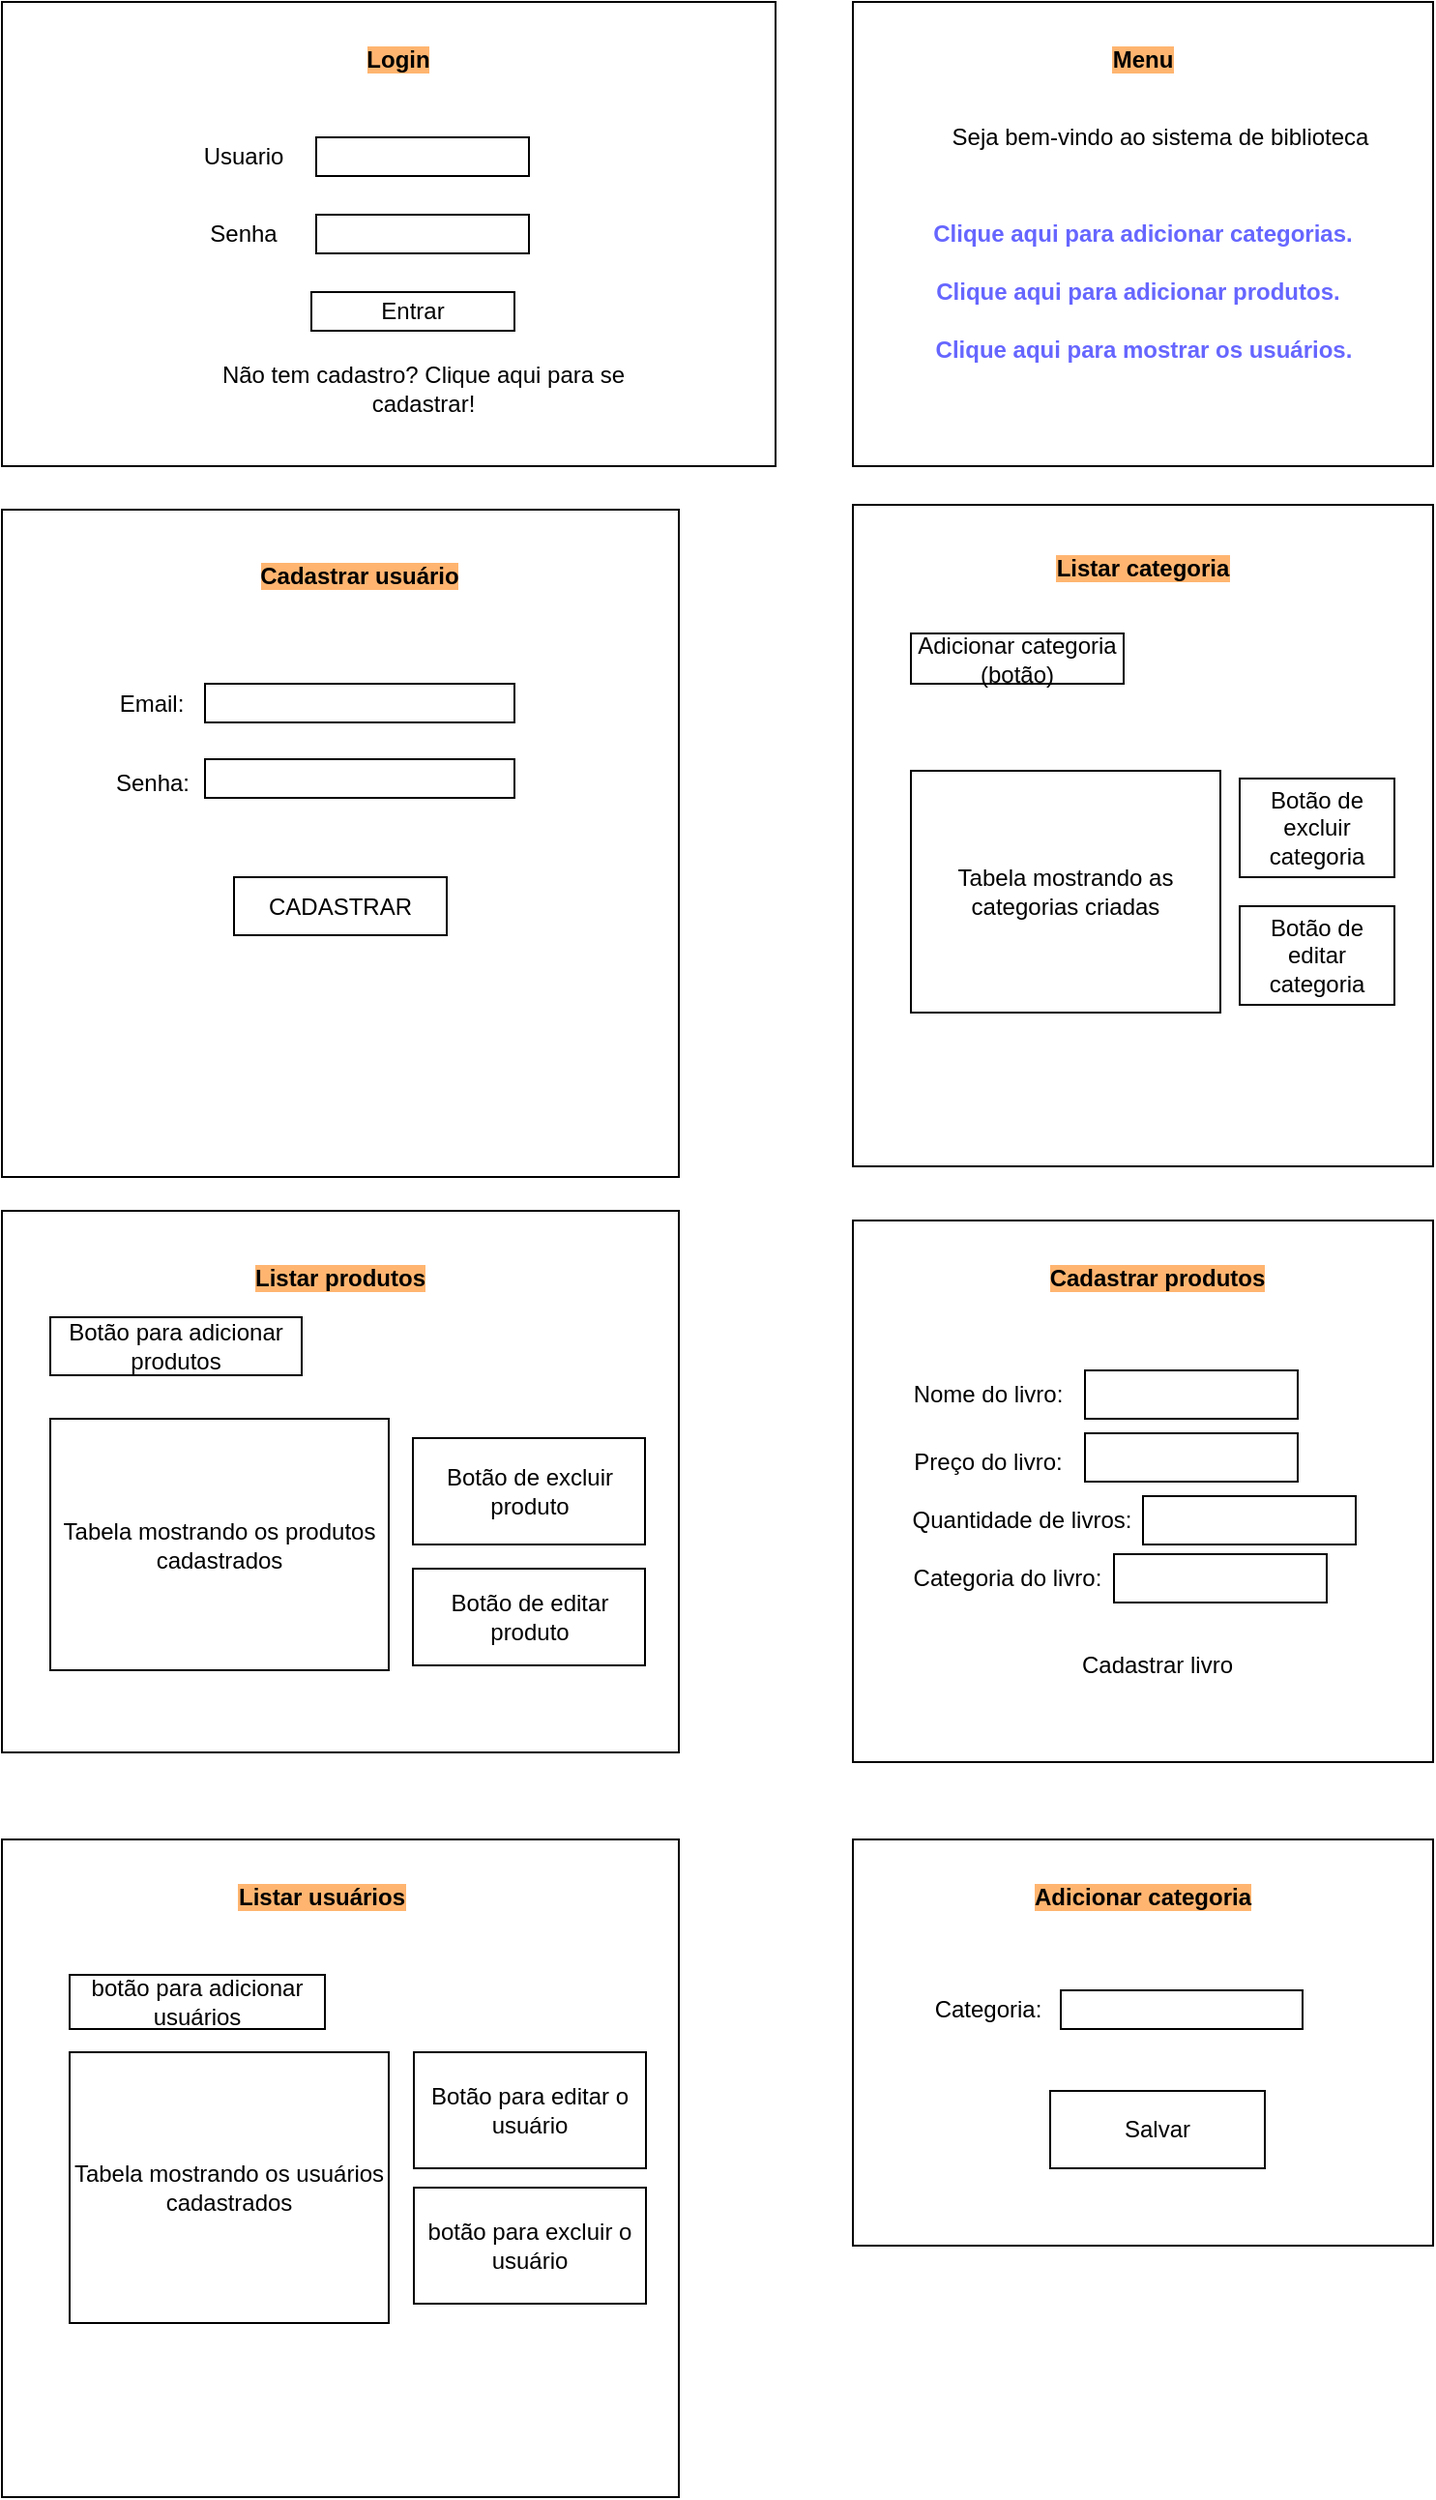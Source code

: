 <mxfile version="12.3.8" type="google" pages="1"><diagram id="WQ-Pz6H1MIz8SCBQZk9v" name="Page-1"><mxGraphModel dx="782" dy="469" grid="1" gridSize="10" guides="1" tooltips="1" connect="1" arrows="1" fold="1" page="1" pageScale="1" pageWidth="1169" pageHeight="1654" math="0" shadow="0"><root><mxCell id="0"/><mxCell id="1" parent="0"/><mxCell id="rxtjf2HZMRlaW15nPZea-1" value="" style="rounded=0;whiteSpace=wrap;html=1;" parent="1" vertex="1"><mxGeometry x="40" y="170" width="400" height="240" as="geometry"/></mxCell><mxCell id="MgSnn6BYxMvVFox0pwqA-1" value="&lt;b style=&quot;background-color: rgb(255 , 181 , 112)&quot;&gt;Login&lt;/b&gt;" style="text;html=1;strokeColor=none;fillColor=none;align=center;verticalAlign=middle;whiteSpace=wrap;rounded=0;" parent="1" vertex="1"><mxGeometry x="205" y="190" width="80" height="20" as="geometry"/></mxCell><mxCell id="MgSnn6BYxMvVFox0pwqA-6" value="Usuario" style="text;html=1;strokeColor=none;fillColor=none;align=center;verticalAlign=middle;whiteSpace=wrap;rounded=0;" parent="1" vertex="1"><mxGeometry x="130" y="240" width="70" height="20" as="geometry"/></mxCell><mxCell id="MgSnn6BYxMvVFox0pwqA-7" value="Senha" style="text;html=1;strokeColor=none;fillColor=none;align=center;verticalAlign=middle;whiteSpace=wrap;rounded=0;" parent="1" vertex="1"><mxGeometry x="135" y="280" width="60" height="20" as="geometry"/></mxCell><mxCell id="MgSnn6BYxMvVFox0pwqA-8" value="" style="rounded=0;whiteSpace=wrap;html=1;" parent="1" vertex="1"><mxGeometry x="202.5" y="240" width="110" height="20" as="geometry"/></mxCell><mxCell id="MgSnn6BYxMvVFox0pwqA-10" value="" style="rounded=0;whiteSpace=wrap;html=1;" parent="1" vertex="1"><mxGeometry x="202.5" y="280" width="110" height="20" as="geometry"/></mxCell><mxCell id="PIua4_Lqy0b1yZDw62sA-1" value="" style="rounded=0;whiteSpace=wrap;html=1;" parent="1" vertex="1"><mxGeometry x="40" y="432.5" width="350" height="345" as="geometry"/></mxCell><mxCell id="MgSnn6BYxMvVFox0pwqA-12" value="Não tem cadastro? Clique aqui para se cadastrar!" style="text;html=1;strokeColor=none;fillColor=none;align=center;verticalAlign=middle;whiteSpace=wrap;rounded=0;" parent="1" vertex="1"><mxGeometry x="137.5" y="350" width="240" height="40" as="geometry"/></mxCell><mxCell id="PIua4_Lqy0b1yZDw62sA-2" value="&lt;span style=&quot;background-color: rgb(255 , 181 , 112)&quot;&gt;&lt;b&gt;Cadastrar usuário&lt;/b&gt;&lt;/span&gt;" style="text;html=1;strokeColor=none;fillColor=none;align=center;verticalAlign=middle;whiteSpace=wrap;rounded=0;" parent="1" vertex="1"><mxGeometry x="160" y="456.5" width="130" height="20" as="geometry"/></mxCell><mxCell id="MgSnn6BYxMvVFox0pwqA-15" value="Entrar" style="rounded=0;whiteSpace=wrap;html=1;" parent="1" vertex="1"><mxGeometry x="200" y="320" width="105" height="20" as="geometry"/></mxCell><mxCell id="PIua4_Lqy0b1yZDw62sA-9" value="Email:" style="text;html=1;strokeColor=none;fillColor=none;align=center;verticalAlign=middle;whiteSpace=wrap;rounded=0;" parent="1" vertex="1"><mxGeometry x="100" y="522.5" width="35" height="20" as="geometry"/></mxCell><mxCell id="PIua4_Lqy0b1yZDw62sA-15" value="" style="rounded=0;whiteSpace=wrap;html=1;" parent="1" vertex="1"><mxGeometry x="145" y="522.5" width="160" height="20" as="geometry"/></mxCell><mxCell id="PIua4_Lqy0b1yZDw62sA-22" value="" style="rounded=0;whiteSpace=wrap;html=1;" parent="1" vertex="1"><mxGeometry x="145" y="561.5" width="160" height="20" as="geometry"/></mxCell><mxCell id="PIua4_Lqy0b1yZDw62sA-26" value="" style="rounded=0;whiteSpace=wrap;html=1;" parent="1" vertex="1"><mxGeometry x="160" y="622.5" width="110" height="30" as="geometry"/></mxCell><mxCell id="PIua4_Lqy0b1yZDw62sA-20" value="Senha:" style="text;html=1;strokeColor=none;fillColor=none;align=center;verticalAlign=middle;whiteSpace=wrap;rounded=0;" parent="1" vertex="1"><mxGeometry x="97.5" y="564" width="40" height="20" as="geometry"/></mxCell><mxCell id="PIua4_Lqy0b1yZDw62sA-24" value="CADASTRAR" style="text;html=1;strokeColor=none;fillColor=none;align=center;verticalAlign=middle;whiteSpace=wrap;rounded=0;" parent="1" vertex="1"><mxGeometry x="195" y="627.5" width="40" height="20" as="geometry"/></mxCell><mxCell id="MgSnn6BYxMvVFox0pwqA-17" value="" style="rounded=0;whiteSpace=wrap;html=1;" parent="1" vertex="1"><mxGeometry x="480" y="430" width="300" height="342" as="geometry"/></mxCell><mxCell id="MgSnn6BYxMvVFox0pwqA-18" value="&lt;span style=&quot;background-color: rgb(255 , 181 , 112)&quot;&gt;&lt;b&gt;Listar categoria&lt;/b&gt;&lt;/span&gt;" style="text;html=1;strokeColor=none;fillColor=none;align=center;verticalAlign=middle;whiteSpace=wrap;rounded=0;" parent="1" vertex="1"><mxGeometry x="565" y="452.5" width="130" height="20" as="geometry"/></mxCell><mxCell id="MgSnn6BYxMvVFox0pwqA-19" value="Adicionar categoria (botão)" style="rounded=0;whiteSpace=wrap;html=1;" parent="1" vertex="1"><mxGeometry x="510" y="496.5" width="110" height="26" as="geometry"/></mxCell><mxCell id="MgSnn6BYxMvVFox0pwqA-20" value="Tabela mostrando as categorias criadas" style="rounded=0;whiteSpace=wrap;html=1;" parent="1" vertex="1"><mxGeometry x="510" y="567.5" width="160" height="125" as="geometry"/></mxCell><mxCell id="MgSnn6BYxMvVFox0pwqA-22" value="Botão de excluir categoria" style="rounded=0;whiteSpace=wrap;html=1;" parent="1" vertex="1"><mxGeometry x="680" y="571.5" width="80" height="51" as="geometry"/></mxCell><mxCell id="MgSnn6BYxMvVFox0pwqA-23" value="Botão de editar categoria" style="rounded=0;whiteSpace=wrap;html=1;" parent="1" vertex="1"><mxGeometry x="680" y="637.5" width="80" height="51" as="geometry"/></mxCell><mxCell id="MgSnn6BYxMvVFox0pwqA-27" value="" style="rounded=0;whiteSpace=wrap;html=1;" parent="1" vertex="1"><mxGeometry x="40" y="795" width="350" height="280" as="geometry"/></mxCell><mxCell id="MgSnn6BYxMvVFox0pwqA-28" value="&lt;span style=&quot;background-color: rgb(255 , 181 , 112)&quot;&gt;&lt;b&gt;Listar produtos&lt;/b&gt;&lt;/span&gt;" style="text;html=1;strokeColor=none;fillColor=none;align=center;verticalAlign=middle;whiteSpace=wrap;rounded=0;" parent="1" vertex="1"><mxGeometry x="145" y="820" width="140" height="20" as="geometry"/></mxCell><mxCell id="MgSnn6BYxMvVFox0pwqA-29" value="Botão para adicionar produtos" style="rounded=0;whiteSpace=wrap;html=1;" parent="1" vertex="1"><mxGeometry x="65" y="850" width="130" height="30" as="geometry"/></mxCell><mxCell id="MgSnn6BYxMvVFox0pwqA-30" value="Tabela mostrando os produtos cadastrados" style="rounded=0;whiteSpace=wrap;html=1;" parent="1" vertex="1"><mxGeometry x="65" y="902.5" width="175" height="130" as="geometry"/></mxCell><mxCell id="MgSnn6BYxMvVFox0pwqA-34" value="Botão de excluir produto" style="rounded=0;whiteSpace=wrap;html=1;" parent="1" vertex="1"><mxGeometry x="252.5" y="912.5" width="120" height="55" as="geometry"/></mxCell><mxCell id="MgSnn6BYxMvVFox0pwqA-35" value="Botão de editar produto" style="rounded=0;whiteSpace=wrap;html=1;" parent="1" vertex="1"><mxGeometry x="252.5" y="980" width="120" height="50" as="geometry"/></mxCell><mxCell id="MgSnn6BYxMvVFox0pwqA-36" value="&lt;span style=&quot;color: rgba(0 , 0 , 0 , 0) ; font-family: monospace ; font-size: 0px&quot;&gt;%3CmxGraphModel%3E%3Croot%3E%3CmxCell%20id%3D%220%22%2F%3E%3CmxCell%20id%3D%221%22%20parent%3D%220%22%2F%3E%3CmxCell%20id%3D%222%22%20value%3D%22Nome%3A%22%20style%3D%22text%3Bhtml%3D1%3BstrokeColor%3Dnone%3BfillColor%3Dnone%3Balign%3Dcenter%3BverticalAlign%3Dmiddle%3BwhiteSpace%3Dwrap%3Brounded%3D0%3B%22%20vertex%3D%221%22%20parent%3D%221%22%3E%3CmxGeometry%20x%3D%22120%22%20y%3D%22492.5%22%20width%3D%2250%22%20height%3D%2220%22%20as%3D%22geometry%22%2F%3E%3C%2FmxCell%3E%3C%2Froot%3E%3C%2FmxGraphModel%3E&lt;/span&gt;&lt;span style=&quot;color: rgba(0 , 0 , 0 , 0) ; font-family: monospace ; font-size: 0px ; white-space: nowrap&quot;&gt;%3CmxGraphModel%3E%3Croot%3E%3CmxCell%20id%3D%220%22%2F%3E%3CmxCell%20id%3D%221%22%20parent%3D%220%22%2F%3E%3CmxCell%20id%3D%222%22%20value%3D%22Nome%3A%22%20style%3D%22text%3Bhtml%3D1%3BstrokeColor%3Dnone%3BfillColor%3Dnone%3Balign%3Dcenter%3BverticalAlign%3Dmiddle%3BwhiteSpace%3Dwrap%3Brounded%3D0%3B%22%20vertex%3D%221%22%20parent%3D%221%22%3E%3CmxGeometry%20x%3D%22120%22%20y%3D%22492.5%22%20width%3D%2250%22%20height%3D%2220%22%20as%3D%22geometry%22%2F%3E%3C%2FmxCell%3E%3C%2Froot%3E%3C%2FmxGraphModel%3E&lt;/span&gt;&lt;span style=&quot;color: rgba(0 , 0 , 0 , 0) ; font-family: monospace ; font-size: 0px ; white-space: nowrap&quot;&gt;%3CmxGraphModel%3E%3Croot%3E%3CmxCell%20id%3D%220%22%2F%3E%3CmxCell%20id%3D%221%22%20parent%3D%220%22%2F%3E%3CmxCell%20id%3D%222%22%20value%3D%22Nome%3A%22%20style%3D%22text%3Bhtml%3D1%3BstrokeColor%3Dnone%3BfillColor%3Dnone%3Balign%3Dcenter%3BverticalAlign%3Dmiddle%3BwhiteSpace%3Dwrap%3Brounded%3D0%3B%22%20vertex%3D%221%22%20parent%3D%221%22%3E%3CmxGeometry%20x%3D%22120%22%20y%3D%22492.5%22%20width%3D%2250%22%20height%3D%2220%22%20as%3D%22geometry%22%2F%3E%3C%2FmxCell%3E%3C%2Froot%3E%3C%2FmxGraphMode&lt;/span&gt;" style="rounded=0;whiteSpace=wrap;html=1;" parent="1" vertex="1"><mxGeometry x="480" y="800" width="300" height="280" as="geometry"/></mxCell><mxCell id="MgSnn6BYxMvVFox0pwqA-37" value="&lt;b style=&quot;background-color: rgb(255 , 181 , 112)&quot;&gt;Cadastrar produtos&lt;/b&gt;" style="text;html=1;strokeColor=none;fillColor=none;align=center;verticalAlign=middle;whiteSpace=wrap;rounded=0;" parent="1" vertex="1"><mxGeometry x="565" y="820" width="145" height="20" as="geometry"/></mxCell><mxCell id="MgSnn6BYxMvVFox0pwqA-38" value="Nome do livro:" style="text;html=1;strokeColor=none;fillColor=none;align=center;verticalAlign=middle;whiteSpace=wrap;rounded=0;" parent="1" vertex="1"><mxGeometry x="500" y="880" width="100" height="20" as="geometry"/></mxCell><mxCell id="MgSnn6BYxMvVFox0pwqA-39" value="Preço do livro:" style="text;html=1;strokeColor=none;fillColor=none;align=center;verticalAlign=middle;whiteSpace=wrap;rounded=0;" parent="1" vertex="1"><mxGeometry x="500" y="915" width="100" height="20" as="geometry"/></mxCell><mxCell id="MgSnn6BYxMvVFox0pwqA-41" value="Quantidade de livros:" style="text;html=1;strokeColor=none;fillColor=none;align=center;verticalAlign=middle;whiteSpace=wrap;rounded=0;" parent="1" vertex="1"><mxGeometry x="505" y="945" width="125" height="20" as="geometry"/></mxCell><mxCell id="MgSnn6BYxMvVFox0pwqA-44" value="Categoria do livro:" style="text;html=1;strokeColor=none;fillColor=none;align=center;verticalAlign=middle;whiteSpace=wrap;rounded=0;" parent="1" vertex="1"><mxGeometry x="505" y="975" width="110" height="20" as="geometry"/></mxCell><mxCell id="MgSnn6BYxMvVFox0pwqA-46" value="" style="rounded=0;whiteSpace=wrap;html=1;" parent="1" vertex="1"><mxGeometry x="600" y="877.5" width="110" height="25" as="geometry"/></mxCell><mxCell id="MgSnn6BYxMvVFox0pwqA-47" value="" style="rounded=0;whiteSpace=wrap;html=1;" parent="1" vertex="1"><mxGeometry x="600" y="910" width="110" height="25" as="geometry"/></mxCell><mxCell id="MgSnn6BYxMvVFox0pwqA-49" value="" style="rounded=0;whiteSpace=wrap;html=1;" parent="1" vertex="1"><mxGeometry x="630" y="942.5" width="110" height="25" as="geometry"/></mxCell><mxCell id="MgSnn6BYxMvVFox0pwqA-51" value="" style="rounded=0;whiteSpace=wrap;html=1;" parent="1" vertex="1"><mxGeometry x="615" y="972.5" width="110" height="25" as="geometry"/></mxCell><mxCell id="MgSnn6BYxMvVFox0pwqA-55" value="Cadastrar livro" style="text;html=1;strokeColor=none;fillColor=none;align=center;verticalAlign=middle;whiteSpace=wrap;rounded=0;" parent="1" vertex="1"><mxGeometry x="590" y="1020" width="95" height="20" as="geometry"/></mxCell><mxCell id="4Wjez9lN2CjSZgnJ8R3M-1" value="" style="rounded=0;whiteSpace=wrap;html=1;" vertex="1" parent="1"><mxGeometry x="480" y="170" width="300" height="240" as="geometry"/></mxCell><mxCell id="4Wjez9lN2CjSZgnJ8R3M-2" value="&lt;b style=&quot;background-color: rgb(255 , 181 , 112)&quot;&gt;Menu&lt;/b&gt;" style="text;html=1;strokeColor=none;fillColor=none;align=center;verticalAlign=middle;whiteSpace=wrap;rounded=0;" vertex="1" parent="1"><mxGeometry x="610" y="190" width="40" height="20" as="geometry"/></mxCell><mxCell id="4Wjez9lN2CjSZgnJ8R3M-4" value="Seja bem-vindo ao sistema de biblioteca" style="text;html=1;strokeColor=none;fillColor=none;align=center;verticalAlign=middle;whiteSpace=wrap;rounded=0;" vertex="1" parent="1"><mxGeometry x="528" y="230" width="222" height="20" as="geometry"/></mxCell><mxCell id="4Wjez9lN2CjSZgnJ8R3M-5" value="&lt;b&gt;&lt;font color=&quot;#6666ff&quot;&gt;Clique aqui para adicionar categorias.&lt;/font&gt;&lt;/b&gt;" style="text;html=1;strokeColor=none;fillColor=none;align=center;verticalAlign=middle;whiteSpace=wrap;rounded=0;" vertex="1" parent="1"><mxGeometry x="520" y="280" width="220" height="20" as="geometry"/></mxCell><mxCell id="4Wjez9lN2CjSZgnJ8R3M-6" value="&lt;font color=&quot;#6666ff&quot;&gt;&lt;b&gt;Clique aqui para adicionar produtos.&lt;/b&gt;&lt;/font&gt;" style="text;html=1;strokeColor=none;fillColor=none;align=center;verticalAlign=middle;whiteSpace=wrap;rounded=0;" vertex="1" parent="1"><mxGeometry x="520" y="310" width="215" height="20" as="geometry"/></mxCell><mxCell id="4Wjez9lN2CjSZgnJ8R3M-7" value="&lt;b&gt;&lt;font color=&quot;#6666ff&quot;&gt;Clique aqui para mostrar os usuários.&lt;/font&gt;&lt;/b&gt;" style="text;html=1;strokeColor=none;fillColor=none;align=center;verticalAlign=middle;whiteSpace=wrap;rounded=0;" vertex="1" parent="1"><mxGeometry x="517.5" y="340" width="225" height="20" as="geometry"/></mxCell><mxCell id="4Wjez9lN2CjSZgnJ8R3M-14" value="" style="rounded=0;whiteSpace=wrap;html=1;" vertex="1" parent="1"><mxGeometry x="40" y="1120" width="350" height="340" as="geometry"/></mxCell><mxCell id="4Wjez9lN2CjSZgnJ8R3M-15" value="&lt;b style=&quot;background-color: rgb(255 , 181 , 112)&quot;&gt;Listar usuários&lt;/b&gt;" style="text;html=1;strokeColor=none;fillColor=none;align=center;verticalAlign=middle;whiteSpace=wrap;rounded=0;" vertex="1" parent="1"><mxGeometry x="152.5" y="1140" width="105" height="20" as="geometry"/></mxCell><mxCell id="4Wjez9lN2CjSZgnJ8R3M-16" value="Tabela mostrando os usuários cadastrados" style="rounded=0;whiteSpace=wrap;html=1;" vertex="1" parent="1"><mxGeometry x="75" y="1230" width="165" height="140" as="geometry"/></mxCell><mxCell id="4Wjez9lN2CjSZgnJ8R3M-17" value="botão para adicionar usuários" style="rounded=0;whiteSpace=wrap;html=1;" vertex="1" parent="1"><mxGeometry x="75" y="1190" width="132" height="28" as="geometry"/></mxCell><mxCell id="4Wjez9lN2CjSZgnJ8R3M-18" value="Botão para editar o usuário" style="rounded=0;whiteSpace=wrap;html=1;" vertex="1" parent="1"><mxGeometry x="253" y="1230" width="120" height="60" as="geometry"/></mxCell><mxCell id="4Wjez9lN2CjSZgnJ8R3M-19" value="botão para excluir o usuário" style="rounded=0;whiteSpace=wrap;html=1;" vertex="1" parent="1"><mxGeometry x="253" y="1300" width="120" height="60" as="geometry"/></mxCell><mxCell id="4Wjez9lN2CjSZgnJ8R3M-20" value="" style="rounded=0;whiteSpace=wrap;html=1;" vertex="1" parent="1"><mxGeometry x="480" y="1120" width="300" height="210" as="geometry"/></mxCell><mxCell id="4Wjez9lN2CjSZgnJ8R3M-21" value="&lt;span style=&quot;background-color: rgb(255 , 181 , 112)&quot;&gt;&lt;b&gt;Adicionar categoria&lt;/b&gt;&lt;/span&gt;" style="text;html=1;strokeColor=none;fillColor=none;align=center;verticalAlign=middle;whiteSpace=wrap;rounded=0;" vertex="1" parent="1"><mxGeometry x="570" y="1140" width="120" height="20" as="geometry"/></mxCell><mxCell id="4Wjez9lN2CjSZgnJ8R3M-22" value="Categoria:" style="text;html=1;strokeColor=none;fillColor=none;align=center;verticalAlign=middle;whiteSpace=wrap;rounded=0;" vertex="1" parent="1"><mxGeometry x="515" y="1198" width="70" height="20" as="geometry"/></mxCell><mxCell id="4Wjez9lN2CjSZgnJ8R3M-23" value="" style="rounded=0;whiteSpace=wrap;html=1;" vertex="1" parent="1"><mxGeometry x="587.5" y="1198" width="125" height="20" as="geometry"/></mxCell><mxCell id="4Wjez9lN2CjSZgnJ8R3M-24" value="Salvar" style="rounded=0;whiteSpace=wrap;html=1;" vertex="1" parent="1"><mxGeometry x="582" y="1250" width="111" height="40" as="geometry"/></mxCell></root></mxGraphModel></diagram></mxfile>